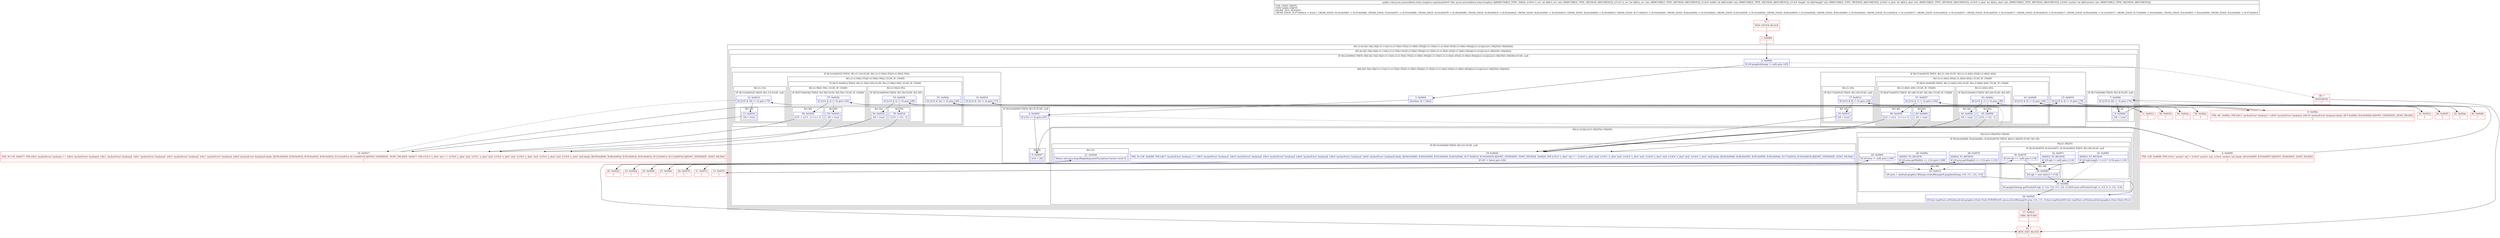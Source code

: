 digraph "CFG forjavax.microedition.lcdui.Graphics.copyArea(IIIIIII)V" {
subgraph cluster_Region_172038464 {
label = "R(1:(1:(6:3|(1:5)|(1:8)|(1:(1:13))(1:(1:(1:54)(1:55))(1:(1:58)(1:59)))|(1:(1:18))(1:(1:(1:44)(1:45))(1:(1:48)(1:49)))|(2:(1:21)|(2:(2:(1:38)|35)(1:39)|36)))))";
node [shape=record,color=blue];
subgraph cluster_Region_267834179 {
label = "R(1:(6:3|(1:5)|(1:8)|(1:(1:13))(1:(1:(1:54)(1:55))(1:(1:58)(1:59)))|(1:(1:18))(1:(1:(1:44)(1:45))(1:(1:48)(1:49)))|(2:(1:21)|(2:(2:(1:38)|35)(1:39)|36))))";
node [shape=record,color=blue];
subgraph cluster_IfRegion_1915910637 {
label = "IF [B:2:0x0002] THEN: R(6:3|(1:5)|(1:8)|(1:(1:13))(1:(1:(1:54)(1:55))(1:(1:58)(1:59)))|(1:(1:18))(1:(1:(1:44)(1:45))(1:(1:48)(1:49)))|(2:(1:21)|(2:(2:(1:38)|35)(1:39)|36))) ELSE: null";
node [shape=record,color=blue];
Node_2 [shape=record,label="{2\:\ 0x0002|lif (r9.graphicbitmap != null) goto L65l}"];
subgraph cluster_Region_1574375651 {
label = "R(6:3|(1:5)|(1:8)|(1:(1:13))(1:(1:(1:54)(1:55))(1:(1:58)(1:59)))|(1:(1:18))(1:(1:(1:44)(1:45))(1:(1:48)(1:49)))|(2:(1:21)|(2:(2:(1:38)|35)(1:39)|36)))";
node [shape=record,color=blue];
Node_3 [shape=record,label="{3\:\ 0x0004|lboolean r8 = falsel}"];
subgraph cluster_IfRegion_1267191228 {
label = "IF [B:4:0x0005] THEN: R(1:5) ELSE: null";
node [shape=record,color=blue];
Node_4 [shape=record,label="{4\:\ 0x0005|lif (r16 == 0) goto L67l}"];
subgraph cluster_Region_1225672341 {
label = "R(1:5)";
node [shape=record,color=blue];
Node_5 [shape=record,label="{5\:\ 0x0007|lr16 = 20l}"];
}
}
subgraph cluster_IfRegion_1893464124 {
label = "IF [B:7:0x000b] THEN: R(1:8) ELSE: null";
node [shape=record,color=blue];
Node_7 [shape=record,label="{7\:\ 0x000b|lif ((r16 & 64) != 0) goto L70l}"];
subgraph cluster_Region_1891954916 {
label = "R(1:8)";
node [shape=record,color=blue];
Node_8 [shape=record,label="{8\:\ 0x000d|lr8 = truel}"];
}
}
subgraph cluster_IfRegion_298261211 {
label = "IF [B:10:0x0010] THEN: R(1:(1:13)) ELSE: R(1:(1:(1:54)(1:55))(1:(1:58)(1:59)))";
node [shape=record,color=blue];
Node_10 [shape=record,label="{10\:\ 0x0010|lif ((r16 & 16) != 0) goto L73l}"];
subgraph cluster_Region_1691930482 {
label = "R(1:(1:13))";
node [shape=record,color=blue];
subgraph cluster_IfRegion_1599674258 {
label = "IF [B:12:0x0014] THEN: R(1:13) ELSE: null";
node [shape=record,color=blue];
Node_12 [shape=record,label="{12\:\ 0x0014|lif ((r16 & 34) != 0) goto L75l}"];
subgraph cluster_Region_1367278681 {
label = "R(1:13)";
node [shape=record,color=blue];
Node_13 [shape=record,label="{13\:\ 0x0016|lr8 = truel}"];
}
}
}
subgraph cluster_Region_1894518365 {
label = "R(1:(1:(1:54)(1:55))(1:(1:58)(1:59))) | ELSE_IF_CHAIN\l";
node [shape=record,color=blue];
subgraph cluster_IfRegion_1498731353 {
label = "IF [B:51:0x002c] THEN: R(1:(1:54)(1:55)) ELSE: R(1:(1:58)(1:59)) | ELSE_IF_CHAIN\l";
node [shape=record,color=blue];
Node_51 [shape=record,label="{51\:\ 0x002c|lif ((r16 & 32) != 0) goto L86l}"];
subgraph cluster_Region_2069181534 {
label = "R(1:(1:54)(1:55))";
node [shape=record,color=blue];
subgraph cluster_IfRegion_1822906657 {
label = "IF [B:53:0x0030] THEN: R(1:54) ELSE: R(1:55)";
node [shape=record,color=blue];
Node_53 [shape=record,label="{53\:\ 0x0030|lif ((r16 & 2) != 0) goto L88l}"];
subgraph cluster_Region_756821554 {
label = "R(1:54)";
node [shape=record,color=blue];
Node_54 [shape=record,label="{54\:\ 0x0032|lr8 = truel}"];
}
subgraph cluster_Region_2083073038 {
label = "R(1:55)";
node [shape=record,color=blue];
Node_55 [shape=record,label="{55\:\ 0x0034|lr15 \-= r13 \- 1l}"];
}
}
}
subgraph cluster_Region_60356297 {
label = "R(1:(1:58)(1:59)) | ELSE_IF_CHAIN\l";
node [shape=record,color=blue];
subgraph cluster_IfRegion_1371391264 {
label = "IF [B:57:0x003b] THEN: R(1:58) ELSE: R(1:59) | ELSE_IF_CHAIN\l";
node [shape=record,color=blue];
Node_57 [shape=record,label="{57\:\ 0x003b|lif ((r16 & 2) != 0) goto L92l}"];
subgraph cluster_Region_126214247 {
label = "R(1:58)";
node [shape=record,color=blue];
Node_58 [shape=record,label="{58\:\ 0x003d|lr15 \-= (r13 \- 1) \>\>\> 1l}"];
}
subgraph cluster_Region_1724523888 {
label = "R(1:59)";
node [shape=record,color=blue];
Node_59 [shape=record,label="{59\:\ 0x0044|lr8 = truel}"];
}
}
}
}
}
}
subgraph cluster_IfRegion_855238085 {
label = "IF [B:15:0x0019] THEN: R(1:(1:18)) ELSE: R(1:(1:(1:44)(1:45))(1:(1:48)(1:49)))";
node [shape=record,color=blue];
Node_15 [shape=record,label="{15\:\ 0x0019|lif ((r16 & 4) != 0) goto L78l}"];
subgraph cluster_Region_1980982253 {
label = "R(1:(1:18))";
node [shape=record,color=blue];
subgraph cluster_IfRegion_1236810954 {
label = "IF [B:17:0x001d] THEN: R(1:18) ELSE: null";
node [shape=record,color=blue];
Node_17 [shape=record,label="{17\:\ 0x001d|lif ((r16 & 9) != 0) goto L80l}"];
subgraph cluster_Region_492754046 {
label = "R(1:18)";
node [shape=record,color=blue];
Node_18 [shape=record,label="{18\:\ 0x001f|lr8 = truel}"];
}
}
}
subgraph cluster_Region_1637247810 {
label = "R(1:(1:(1:44)(1:45))(1:(1:48)(1:49))) | ELSE_IF_CHAIN\l";
node [shape=record,color=blue];
subgraph cluster_IfRegion_473722232 {
label = "IF [B:41:0x0048] THEN: R(1:(1:44)(1:45)) ELSE: R(1:(1:48)(1:49)) | ELSE_IF_CHAIN\l";
node [shape=record,color=blue];
Node_41 [shape=record,label="{41\:\ 0x0048|lif ((r16 & 8) != 0) goto L96l}"];
subgraph cluster_Region_1910339865 {
label = "R(1:(1:44)(1:45))";
node [shape=record,color=blue];
subgraph cluster_IfRegion_2030781828 {
label = "IF [B:43:0x004c] THEN: R(1:44) ELSE: R(1:45)";
node [shape=record,color=blue];
Node_43 [shape=record,label="{43\:\ 0x004c|lif ((r16 & 1) != 0) goto L98l}"];
subgraph cluster_Region_713594362 {
label = "R(1:44)";
node [shape=record,color=blue];
Node_44 [shape=record,label="{44\:\ 0x004e|lr8 = truel}"];
}
subgraph cluster_Region_731245980 {
label = "R(1:45)";
node [shape=record,color=blue];
Node_45 [shape=record,label="{45\:\ 0x0050|lr14 \-= r12 \- 1l}"];
}
}
}
subgraph cluster_Region_1421673019 {
label = "R(1:(1:48)(1:49)) | ELSE_IF_CHAIN\l";
node [shape=record,color=blue];
subgraph cluster_IfRegion_1311947780 {
label = "IF [B:47:0x0057] THEN: R(1:48) ELSE: R(1:49) | ELSE_IF_CHAIN\l";
node [shape=record,color=blue];
Node_47 [shape=record,label="{47\:\ 0x0057|lif ((r16 & 1) != 0) goto L102l}"];
subgraph cluster_Region_1840707363 {
label = "R(1:48)";
node [shape=record,color=blue];
Node_48 [shape=record,label="{48\:\ 0x0059|lr14 \-= (r12 \- 1) \>\>\> 1l}"];
}
subgraph cluster_Region_1329452278 {
label = "R(1:49)";
node [shape=record,color=blue];
Node_49 [shape=record,label="{49\:\ 0x0060|lr8 = truel}"];
}
}
}
}
}
}
subgraph cluster_Region_1766530564 {
label = "R(2:(1:21)|(2:(2:(1:38)|35)(1:39)|36))";
node [shape=record,color=blue];
subgraph cluster_IfRegion_512597059 {
label = "IF [B:19:0x0020] THEN: R(1:21) ELSE: null";
node [shape=record,color=blue];
Node_19 [shape=record,label="{19\:\ 0x0020|PHI: r8 r14l  0x0020: PHI (r8v7 'anchorError' boolean) = l  (r8v5 'anchorError' boolean)l  (r8v4 'anchorError' boolean)l  (r8v4 'anchorError' boolean)l  (r8v6 'anchorError' boolean)l  (r8v4 'anchorError' boolean)l  (r8v8 'anchorError' boolean)l binds: [B:49:0x0060, B:48:0x0059, B:45:0x0050, B:44:0x004e, B:17:0x001d, B:18:0x001f] A[DONT_GENERATE, DONT_INLINE]l  0x0020: PHI (r14v3 'x_dest' int) = l  (r14v0 'x_dest' int)l  (r14v1 'x_dest' int)l  (r14v2 'x_dest' int)l  (r14v0 'x_dest' int)l  (r14v0 'x_dest' int)l  (r14v0 'x_dest' int)l binds: [B:49:0x0060, B:48:0x0059, B:45:0x0050, B:44:0x004e, B:17:0x001d, B:18:0x001f] A[DONT_GENERATE, DONT_INLINE]\l|lif (r8 != false) goto L82l}"];
subgraph cluster_Region_1440445900 {
label = "R(1:21)";
node [shape=record,color=blue];
Node_21 [shape=record,label="{21\:\ 0x0029|lthrow new java.lang.IllegalArgumentException(\"anchor error\")l}"];
}
}
subgraph cluster_Region_248652271 {
label = "R(2:(2:(1:38)|35)(1:39)|36)";
node [shape=record,color=blue];
subgraph cluster_IfRegion_1418182905 {
label = "IF [B:24:0x0064, B:26:0x006c, B:28:0x0074] THEN: R(2:(1:38)|35) ELSE: R(1:39)";
node [shape=record,color=blue];
Node_24 [shape=record,label="{24\:\ 0x0064|lif (r9.area != null) goto L106l}"];
Node_26 [shape=record,label="{26\:\ 0x006c|ADDED_TO_REGION\l|lif (r9.area.getWidth() == r12) goto L108l}"];
Node_28 [shape=record,label="{28\:\ 0x0074|ADDED_TO_REGION\l|lif (r9.area.getHeight() == r13) goto L110l}"];
subgraph cluster_Region_1703759699 {
label = "R(2:(1:38)|35)";
node [shape=record,color=blue];
subgraph cluster_IfRegion_1811297083 {
label = "IF [B:30:0x0078, B:32:0x007c, B:34:0x0083] THEN: R(1:38) ELSE: null";
node [shape=record,color=blue];
Node_30 [shape=record,label="{30\:\ 0x0078|lif (r9.rgb == null) goto L116l}"];
Node_32 [shape=record,label="{32\:\ 0x007c|ADDED_TO_REGION\l|lif (r9.rgb != null) goto L114l}"];
Node_34 [shape=record,label="{34\:\ 0x0083|ADDED_TO_REGION\l|lif (r9.rgb.length != (r12 * r13)) goto L116l}"];
subgraph cluster_Region_1957997299 {
label = "R(1:38)";
node [shape=record,color=blue];
Node_38 [shape=record,label="{38\:\ 0x0085|lr9.rgb = new int[r12 * r13]l}"];
}
}
Node_35 [shape=record,label="{35\:\ 0x008b|lr9.graphicbitmap.getPixels(r9.rgb, 0, r12, r10, r11, r12, r13)lr9.area.setPixels(r9.rgb, 0, r12, 0, 0, r12, r13)l}"];
}
subgraph cluster_Region_509488276 {
label = "R(1:39)";
node [shape=record,color=blue];
Node_39 [shape=record,label="{39\:\ 0x00c5|lr9.area = android.graphics.Bitmap.createBitmap(r9.graphicbitmap, r10, r11, r12, r13)l}"];
}
}
Node_36 [shape=record,label="{36\:\ 0x00a5|lr9.font.tmpPaint.setStyle(android.graphics.Paint.Style.STROKE)lr9.canvas.drawBitmap(r9.area, r14, r15, r9.font.tmpPaint)lr9.font.tmpPaint.setStyle(android.graphics.Paint.Style.FILL)l}"];
}
}
}
}
}
}
Node_0 [shape=record,color=red,label="{0\:\ ?|MTH_ENTER_BLOCK\l|l}"];
Node_1 [shape=record,color=red,label="{1\:\ 0x0000|l}"];
Node_6 [shape=record,color=red,label="{6\:\ 0x0009|PHI: r16l  0x0009: PHI (r16v1 'anchor' int) = (r16v0 'anchor' int), (r16v2 'anchor' int) binds: [B:4:0x0005, B:5:0x0007] A[DONT_GENERATE, DONT_INLINE]\l|l}"];
Node_9 [shape=record,color=red,label="{9\:\ 0x000e|PHI: r8l  0x000e: PHI (r8v1 'anchorError' boolean) = (r8v0 'anchorError' boolean), (r8v10 'anchorError' boolean) binds: [B:7:0x000b, B:8:0x000d] A[DONT_GENERATE, DONT_INLINE]\l|l}"];
Node_11 [shape=record,color=red,label="{11\:\ 0x0012|l}"];
Node_14 [shape=record,color=red,label="{14\:\ 0x0017|PHI: r8 r15l  0x0017: PHI (r8v4 'anchorError' boolean) = l  (r8v2 'anchorError' boolean)l  (r8v1 'anchorError' boolean)l  (r8v1 'anchorError' boolean)l  (r8v3 'anchorError' boolean)l  (r8v1 'anchorError' boolean)l  (r8v9 'anchorError' boolean)l binds: [B:59:0x0044, B:58:0x003d, B:55:0x0034, B:54:0x0032, B:12:0x0014, B:13:0x0016] A[DONT_GENERATE, DONT_INLINE]l  0x0017: PHI (r15v3 'y_dest' int) = l  (r15v0 'y_dest' int)l  (r15v1 'y_dest' int)l  (r15v2 'y_dest' int)l  (r15v0 'y_dest' int)l  (r15v0 'y_dest' int)l  (r15v0 'y_dest' int)l binds: [B:59:0x0044, B:58:0x003d, B:55:0x0034, B:54:0x0032, B:12:0x0014, B:13:0x0016] A[DONT_GENERATE, DONT_INLINE]\l|l}"];
Node_16 [shape=record,color=red,label="{16\:\ 0x001b|l}"];
Node_20 [shape=record,color=red,label="{20\:\ 0x0022|l}"];
Node_22 [shape=record,color=red,label="{22\:\ ?|MTH_EXIT_BLOCK\l|l}"];
Node_23 [shape=record,color=red,label="{23\:\ 0x0062|l}"];
Node_25 [shape=record,color=red,label="{25\:\ 0x0066|l}"];
Node_27 [shape=record,color=red,label="{27\:\ 0x006e|l}"];
Node_29 [shape=record,color=red,label="{29\:\ 0x0076|l}"];
Node_31 [shape=record,color=red,label="{31\:\ 0x007a|l}"];
Node_33 [shape=record,color=red,label="{33\:\ 0x007e|l}"];
Node_37 [shape=record,color=red,label="{37\:\ 0x00c4|ORIG_RETURN\l|l}"];
Node_40 [shape=record,color=red,label="{40\:\ 0x0046|l}"];
Node_42 [shape=record,color=red,label="{42\:\ 0x004a|l}"];
Node_46 [shape=record,color=red,label="{46\:\ 0x0055|l}"];
Node_50 [shape=record,color=red,label="{50\:\ 0x002a|l}"];
Node_52 [shape=record,color=red,label="{52\:\ 0x002e|l}"];
Node_56 [shape=record,color=red,label="{56\:\ 0x0039|l}"];
Node_60 [shape=record,color=red,label="{60\:\ ?|SYNTHETIC\l|l}"];
MethodNode[shape=record,label="{public void javax.microedition.lcdui.Graphics.copyArea((r9v0 'this' javax.microedition.lcdui.Graphics A[IMMUTABLE_TYPE, THIS]), (r10v0 'x_src' int A[D('x_src' int), IMMUTABLE_TYPE, METHOD_ARGUMENT]), (r11v0 'y_src' int A[D('y_src' int), IMMUTABLE_TYPE, METHOD_ARGUMENT]), (r12v0 'width' int A[D('width' int), IMMUTABLE_TYPE, METHOD_ARGUMENT]), (r13v0 'height' int A[D('height' int), IMMUTABLE_TYPE, METHOD_ARGUMENT]), (r14v0 'x_dest' int A[D('x_dest' int), IMMUTABLE_TYPE, METHOD_ARGUMENT]), (r15v0 'y_dest' int A[D('y_dest' int), IMMUTABLE_TYPE, METHOD_ARGUMENT]), (r16v0 'anchor' int A[D('anchor' int), IMMUTABLE_TYPE, METHOD_ARGUMENT]))  | USE_LINES_HINTS\lTYPE_VARS: EMPTY\lINLINE_NOT_NEEDED\lCROSS_EDGE: B:37:0x00c4 \-\> B:22:?, CROSS_EDGE: B:34:0x0083 \-\> B:35:0x008b, CROSS_EDGE: B:32:0x007c \-\> B:35:0x008b, CROSS_EDGE: B:30:0x0078 \-\> B:38:0x0085, CROSS_EDGE: B:39:0x00c5 \-\> B:36:0x00a5, CROSS_EDGE: B:26:0x006c \-\> B:39:0x00c5, CROSS_EDGE: B:24:0x0064 \-\> B:39:0x00c5, CROSS_EDGE: B:17:0x001d \-\> B:19:0x0020, CROSS_EDGE: B:44:0x004e \-\> B:19:0x0020, CROSS_EDGE: B:45:0x0050 \-\> B:19:0x0020, CROSS_EDGE: B:48:0x0059 \-\> B:19:0x0020, CROSS_EDGE: B:49:0x0060 \-\> B:19:0x0020, CROSS_EDGE: B:12:0x0014 \-\> B:14:0x0017, CROSS_EDGE: B:54:0x0032 \-\> B:14:0x0017, CROSS_EDGE: B:55:0x0034 \-\> B:14:0x0017, CROSS_EDGE: B:58:0x003d \-\> B:14:0x0017, CROSS_EDGE: B:59:0x0044 \-\> B:14:0x0017, CROSS_EDGE: B:7:0x000b \-\> B:9:0x000e, CROSS_EDGE: B:4:0x0005 \-\> B:6:0x0009, CROSS_EDGE: B:2:0x0002 \-\> B:37:0x00c4\l}"];
MethodNode -> Node_0;
Node_2 -> Node_3;
Node_2 -> Node_60[style=dashed];
Node_3 -> Node_4;
Node_4 -> Node_5;
Node_4 -> Node_6[style=dashed];
Node_5 -> Node_6;
Node_7 -> Node_8;
Node_7 -> Node_9[style=dashed];
Node_8 -> Node_9;
Node_10 -> Node_11;
Node_10 -> Node_50[style=dashed];
Node_12 -> Node_13;
Node_12 -> Node_14[style=dashed];
Node_13 -> Node_14;
Node_51 -> Node_52;
Node_51 -> Node_56[style=dashed];
Node_53 -> Node_54;
Node_53 -> Node_55[style=dashed];
Node_54 -> Node_14;
Node_55 -> Node_14;
Node_57 -> Node_58;
Node_57 -> Node_59[style=dashed];
Node_58 -> Node_14;
Node_59 -> Node_14;
Node_15 -> Node_16;
Node_15 -> Node_40[style=dashed];
Node_17 -> Node_18;
Node_17 -> Node_19[style=dashed];
Node_18 -> Node_19;
Node_41 -> Node_42;
Node_41 -> Node_46[style=dashed];
Node_43 -> Node_44;
Node_43 -> Node_45[style=dashed];
Node_44 -> Node_19;
Node_45 -> Node_19;
Node_47 -> Node_48;
Node_47 -> Node_49[style=dashed];
Node_48 -> Node_19;
Node_49 -> Node_19;
Node_19 -> Node_20;
Node_19 -> Node_23[style=dashed];
Node_21 -> Node_22;
Node_24 -> Node_25;
Node_24 -> Node_39[style=dashed];
Node_26 -> Node_27;
Node_26 -> Node_39[style=dashed];
Node_28 -> Node_29;
Node_28 -> Node_39[style=dashed];
Node_30 -> Node_31[style=dashed];
Node_30 -> Node_38;
Node_32 -> Node_33;
Node_32 -> Node_35[style=dashed];
Node_34 -> Node_38;
Node_34 -> Node_35[style=dashed];
Node_38 -> Node_35;
Node_35 -> Node_36;
Node_39 -> Node_36;
Node_36 -> Node_37;
Node_0 -> Node_1;
Node_1 -> Node_2;
Node_6 -> Node_7;
Node_9 -> Node_10;
Node_11 -> Node_12;
Node_14 -> Node_15;
Node_16 -> Node_17;
Node_20 -> Node_21;
Node_23 -> Node_24;
Node_25 -> Node_26;
Node_27 -> Node_28;
Node_29 -> Node_30;
Node_31 -> Node_32;
Node_33 -> Node_34;
Node_37 -> Node_22;
Node_40 -> Node_41;
Node_42 -> Node_43;
Node_46 -> Node_47;
Node_50 -> Node_51;
Node_52 -> Node_53;
Node_56 -> Node_57;
Node_60 -> Node_22;
}


